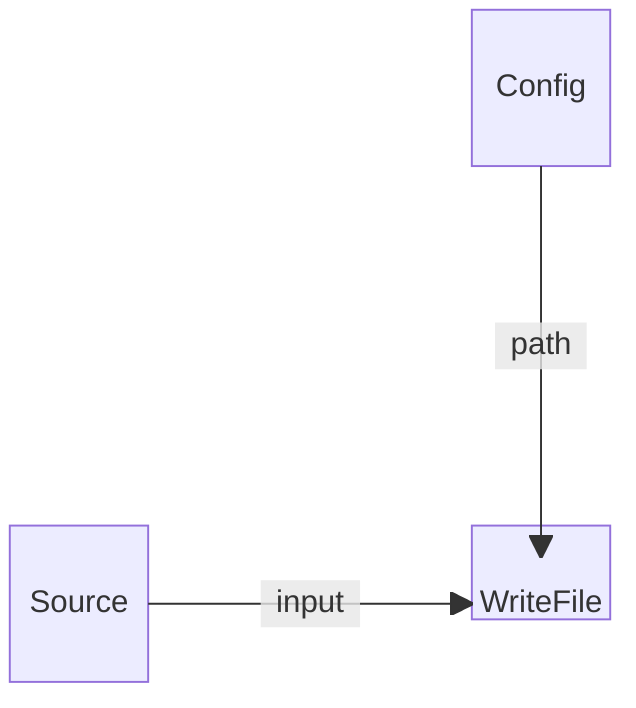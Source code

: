 block-beta
    columns 4
    space:3 Config
    space:4
    space:4
    Source space:2 WriteFile
    Config-- "path" -->WriteFile
    Source-- "input" -->WriteFile

    classDef block height:48px,padding:8px;
    classDef hidden visibility:none;
    class WriteFile block
    class Config hidden
    class Source hidden